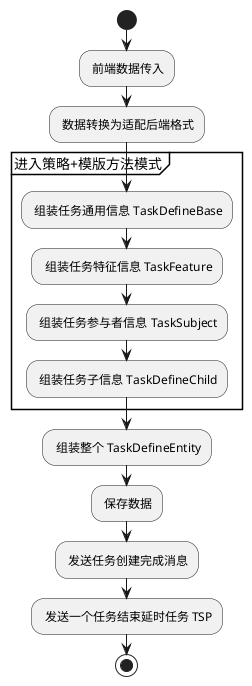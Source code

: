 @startuml
'https://plantuml.com/activity-diagram-beta

start

    : 前端数据传入;
    : 数据转换为适配后端格式;
    partition 进入策略+模版方法模式{
        : 组装任务通用信息 TaskDefineBase;
        : 组装任务特征信息 TaskFeature;
        : 组装任务参与者信息 TaskSubject;
        : 组装任务子信息 TaskDefineChild;
    }
    : 组装整个 TaskDefineEntity;
    : 保存数据;
    : 发送任务创建完成消息;
    : 发送一个任务结束延时任务 TSP;

stop

@enduml